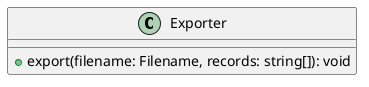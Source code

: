 @startuml

class Exporter {
    + export(filename: Filename, records: string[]): void
}

@enduml

@startuml(id=PARTICIPANT)
participant Exporter
@enduml
